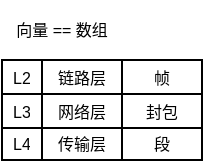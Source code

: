 <mxfile version="24.4.4" type="github">
  <diagram name="第 1 页" id="M5jA-6DO8Hggt3pQil7-">
    <mxGraphModel dx="887" dy="581" grid="1" gridSize="14" guides="1" tooltips="1" connect="1" arrows="1" fold="1" page="1" pageScale="1" pageWidth="827" pageHeight="1169" background="none" math="0" shadow="0">
      <root>
        <UserObject label="" animation="show IW2tiePVZdUBrJ7ynkkU-2 fade&#xa;wait 1000&#xa;hide IW2tiePVZdUBrJ7ynkkU-2&#xa;wait 1000&#xa;flow IW2tiePVZdUBrJ7ynkkU-2 stop&#xa;wait 1000&#xa;" id="0">
          <mxCell />
        </UserObject>
        <mxCell id="vUROy3oeRhkTkgUuQV1f-5" parent="0" />
        <mxCell id="vUROy3oeRhkTkgUuQV1f-6" value="&lt;span style=&quot;font-size: 8px;&quot;&gt;向量 == 数组&lt;/span&gt;" style="text;html=1;align=center;verticalAlign=middle;whiteSpace=wrap;rounded=0;fontSize=8;" parent="vUROy3oeRhkTkgUuQV1f-5" vertex="1">
          <mxGeometry width="60" height="30" as="geometry" />
        </mxCell>
        <mxCell id="vUROy3oeRhkTkgUuQV1f-9" value="" style="shape=table;startSize=0;container=1;collapsible=0;childLayout=tableLayout;fontSize=8;" parent="vUROy3oeRhkTkgUuQV1f-5" vertex="1">
          <mxGeometry y="30" width="100" height="50" as="geometry" />
        </mxCell>
        <mxCell id="vUROy3oeRhkTkgUuQV1f-10" value="" style="shape=tableRow;horizontal=0;startSize=0;swimlaneHead=0;swimlaneBody=0;strokeColor=inherit;top=0;left=0;bottom=0;right=0;collapsible=0;dropTarget=0;fillColor=none;points=[[0,0.5],[1,0.5]];portConstraint=eastwest;fontSize=8;" parent="vUROy3oeRhkTkgUuQV1f-9" vertex="1">
          <mxGeometry width="100" height="17" as="geometry" />
        </mxCell>
        <mxCell id="vUROy3oeRhkTkgUuQV1f-11" value="&lt;font style=&quot;font-size: 8px;&quot;&gt;L2&lt;/font&gt;" style="shape=partialRectangle;html=1;whiteSpace=wrap;connectable=0;strokeColor=inherit;overflow=hidden;fillColor=none;top=0;left=0;bottom=0;right=0;pointerEvents=1;fontSize=8;" parent="vUROy3oeRhkTkgUuQV1f-10" vertex="1">
          <mxGeometry width="20" height="17" as="geometry">
            <mxRectangle width="20" height="17" as="alternateBounds" />
          </mxGeometry>
        </mxCell>
        <mxCell id="vUROy3oeRhkTkgUuQV1f-12" value="&lt;font style=&quot;font-size: 8px;&quot;&gt;链路层&lt;/font&gt;" style="shape=partialRectangle;html=1;whiteSpace=wrap;connectable=0;strokeColor=inherit;overflow=hidden;fillColor=none;top=0;left=0;bottom=0;right=0;pointerEvents=1;fontSize=8;" parent="vUROy3oeRhkTkgUuQV1f-10" vertex="1">
          <mxGeometry x="20" width="40" height="17" as="geometry">
            <mxRectangle width="40" height="17" as="alternateBounds" />
          </mxGeometry>
        </mxCell>
        <mxCell id="DyKQs66yJGnzUgzaTcqA-0" value="&lt;font style=&quot;font-size: 8px;&quot;&gt;帧&lt;/font&gt;" style="shape=partialRectangle;html=1;whiteSpace=wrap;connectable=0;strokeColor=inherit;overflow=hidden;fillColor=none;top=0;left=0;bottom=0;right=0;pointerEvents=1;fontSize=8;" vertex="1" parent="vUROy3oeRhkTkgUuQV1f-10">
          <mxGeometry x="60" width="40" height="17" as="geometry">
            <mxRectangle width="40" height="17" as="alternateBounds" />
          </mxGeometry>
        </mxCell>
        <mxCell id="vUROy3oeRhkTkgUuQV1f-13" value="" style="shape=tableRow;horizontal=0;startSize=0;swimlaneHead=0;swimlaneBody=0;strokeColor=inherit;top=0;left=0;bottom=0;right=0;collapsible=0;dropTarget=0;fillColor=none;points=[[0,0.5],[1,0.5]];portConstraint=eastwest;fontSize=8;" parent="vUROy3oeRhkTkgUuQV1f-9" vertex="1">
          <mxGeometry y="17" width="100" height="17" as="geometry" />
        </mxCell>
        <mxCell id="vUROy3oeRhkTkgUuQV1f-14" value="&lt;font style=&quot;font-size: 8px;&quot;&gt;L3&lt;/font&gt;" style="shape=partialRectangle;html=1;whiteSpace=wrap;connectable=0;strokeColor=inherit;overflow=hidden;fillColor=none;top=0;left=0;bottom=0;right=0;pointerEvents=1;fontSize=8;" parent="vUROy3oeRhkTkgUuQV1f-13" vertex="1">
          <mxGeometry width="20" height="17" as="geometry">
            <mxRectangle width="20" height="17" as="alternateBounds" />
          </mxGeometry>
        </mxCell>
        <mxCell id="vUROy3oeRhkTkgUuQV1f-15" value="&lt;font style=&quot;font-size: 8px;&quot;&gt;网络层&lt;/font&gt;" style="shape=partialRectangle;html=1;whiteSpace=wrap;connectable=0;strokeColor=inherit;overflow=hidden;fillColor=none;top=0;left=0;bottom=0;right=0;pointerEvents=1;fontSize=8;" parent="vUROy3oeRhkTkgUuQV1f-13" vertex="1">
          <mxGeometry x="20" width="40" height="17" as="geometry">
            <mxRectangle width="40" height="17" as="alternateBounds" />
          </mxGeometry>
        </mxCell>
        <mxCell id="DyKQs66yJGnzUgzaTcqA-1" value="&lt;font style=&quot;font-size: 8px;&quot;&gt;封包&lt;/font&gt;" style="shape=partialRectangle;html=1;whiteSpace=wrap;connectable=0;strokeColor=inherit;overflow=hidden;fillColor=none;top=0;left=0;bottom=0;right=0;pointerEvents=1;fontSize=8;" vertex="1" parent="vUROy3oeRhkTkgUuQV1f-13">
          <mxGeometry x="60" width="40" height="17" as="geometry">
            <mxRectangle width="40" height="17" as="alternateBounds" />
          </mxGeometry>
        </mxCell>
        <mxCell id="vUROy3oeRhkTkgUuQV1f-16" value="" style="shape=tableRow;horizontal=0;startSize=0;swimlaneHead=0;swimlaneBody=0;strokeColor=inherit;top=0;left=0;bottom=0;right=0;collapsible=0;dropTarget=0;fillColor=none;points=[[0,0.5],[1,0.5]];portConstraint=eastwest;fontSize=8;" parent="vUROy3oeRhkTkgUuQV1f-9" vertex="1">
          <mxGeometry y="34" width="100" height="16" as="geometry" />
        </mxCell>
        <mxCell id="vUROy3oeRhkTkgUuQV1f-17" value="&lt;font style=&quot;font-size: 8px;&quot;&gt;L4&lt;/font&gt;" style="shape=partialRectangle;html=1;whiteSpace=wrap;connectable=0;strokeColor=inherit;overflow=hidden;fillColor=none;top=0;left=0;bottom=0;right=0;pointerEvents=1;fontSize=8;" parent="vUROy3oeRhkTkgUuQV1f-16" vertex="1">
          <mxGeometry width="20" height="16" as="geometry">
            <mxRectangle width="20" height="16" as="alternateBounds" />
          </mxGeometry>
        </mxCell>
        <mxCell id="vUROy3oeRhkTkgUuQV1f-18" value="&lt;font style=&quot;font-size: 8px;&quot;&gt;传输层&lt;/font&gt;" style="shape=partialRectangle;html=1;whiteSpace=wrap;connectable=0;strokeColor=inherit;overflow=hidden;fillColor=none;top=0;left=0;bottom=0;right=0;pointerEvents=1;fontSize=8;" parent="vUROy3oeRhkTkgUuQV1f-16" vertex="1">
          <mxGeometry x="20" width="40" height="16" as="geometry">
            <mxRectangle width="40" height="16" as="alternateBounds" />
          </mxGeometry>
        </mxCell>
        <mxCell id="DyKQs66yJGnzUgzaTcqA-2" value="&lt;font style=&quot;font-size: 8px;&quot;&gt;段&lt;/font&gt;" style="shape=partialRectangle;html=1;whiteSpace=wrap;connectable=0;strokeColor=inherit;overflow=hidden;fillColor=none;top=0;left=0;bottom=0;right=0;pointerEvents=1;fontSize=8;" vertex="1" parent="vUROy3oeRhkTkgUuQV1f-16">
          <mxGeometry x="60" width="40" height="16" as="geometry">
            <mxRectangle width="40" height="16" as="alternateBounds" />
          </mxGeometry>
        </mxCell>
      </root>
    </mxGraphModel>
  </diagram>
</mxfile>
